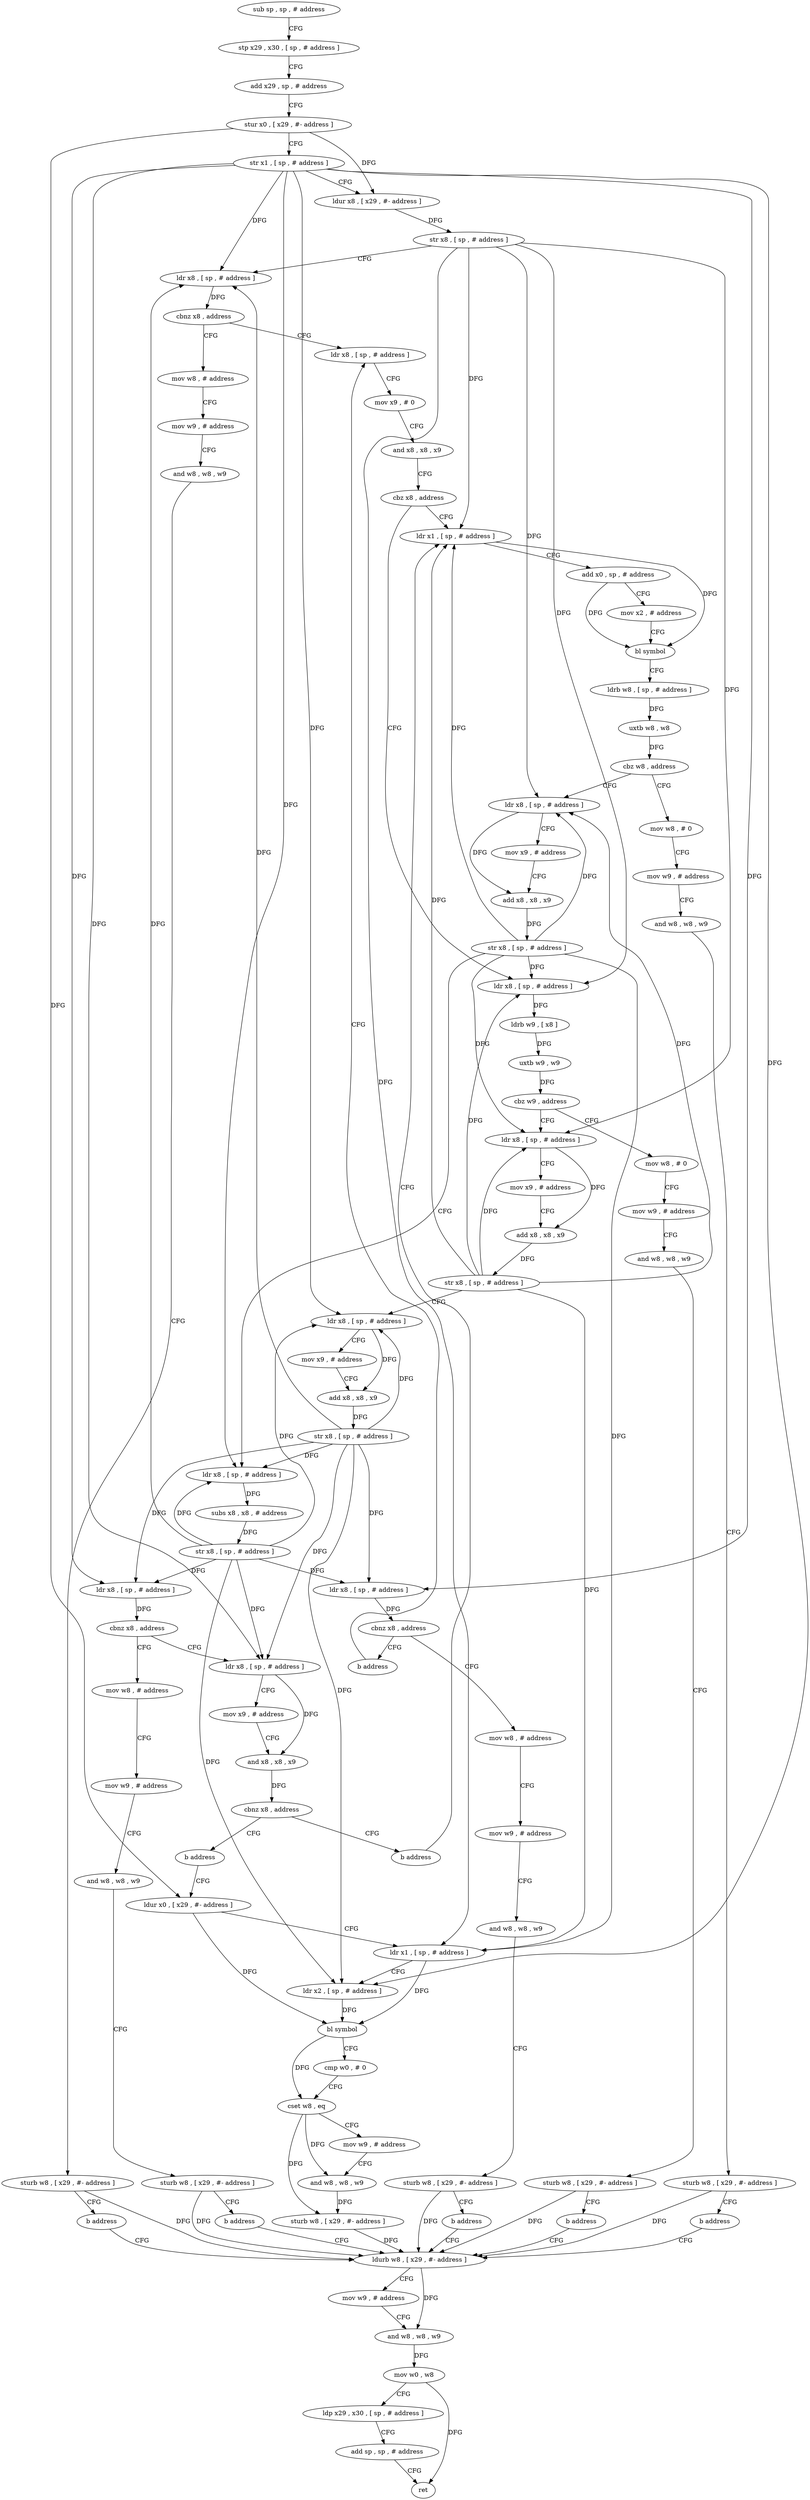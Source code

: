 digraph "func" {
"4243348" [label = "sub sp , sp , # address" ]
"4243352" [label = "stp x29 , x30 , [ sp , # address ]" ]
"4243356" [label = "add x29 , sp , # address" ]
"4243360" [label = "stur x0 , [ x29 , #- address ]" ]
"4243364" [label = "str x1 , [ sp , # address ]" ]
"4243368" [label = "ldur x8 , [ x29 , #- address ]" ]
"4243372" [label = "str x8 , [ sp , # address ]" ]
"4243376" [label = "ldr x8 , [ sp , # address ]" ]
"4243380" [label = "cbnz x8 , address" ]
"4243404" [label = "ldr x8 , [ sp , # address ]" ]
"4243384" [label = "mov w8 , # address" ]
"4243408" [label = "mov x9 , # 0" ]
"4243412" [label = "and x8 , x8 , x9" ]
"4243416" [label = "cbz x8 , address" ]
"4243520" [label = "ldr x1 , [ sp , # address ]" ]
"4243420" [label = "ldr x8 , [ sp , # address ]" ]
"4243388" [label = "mov w9 , # address" ]
"4243392" [label = "and w8 , w8 , w9" ]
"4243396" [label = "sturb w8 , [ x29 , #- address ]" ]
"4243400" [label = "b address" ]
"4243684" [label = "ldurb w8 , [ x29 , #- address ]" ]
"4243524" [label = "add x0 , sp , # address" ]
"4243528" [label = "mov x2 , # address" ]
"4243532" [label = "bl symbol" ]
"4243536" [label = "ldrb w8 , [ sp , # address ]" ]
"4243540" [label = "uxtb w8 , w8" ]
"4243544" [label = "cbz w8 , address" ]
"4243568" [label = "ldr x8 , [ sp , # address ]" ]
"4243548" [label = "mov w8 , # 0" ]
"4243424" [label = "ldrb w9 , [ x8 ]" ]
"4243428" [label = "uxtb w9 , w9" ]
"4243432" [label = "cbz w9 , address" ]
"4243456" [label = "ldr x8 , [ sp , # address ]" ]
"4243436" [label = "mov w8 , # 0" ]
"4243688" [label = "mov w9 , # address" ]
"4243692" [label = "and w8 , w8 , w9" ]
"4243696" [label = "mov w0 , w8" ]
"4243700" [label = "ldp x29 , x30 , [ sp , # address ]" ]
"4243704" [label = "add sp , sp , # address" ]
"4243708" [label = "ret" ]
"4243572" [label = "mov x9 , # address" ]
"4243576" [label = "add x8 , x8 , x9" ]
"4243580" [label = "str x8 , [ sp , # address ]" ]
"4243584" [label = "ldr x8 , [ sp , # address ]" ]
"4243588" [label = "subs x8 , x8 , # address" ]
"4243592" [label = "str x8 , [ sp , # address ]" ]
"4243596" [label = "ldr x8 , [ sp , # address ]" ]
"4243600" [label = "cbnz x8 , address" ]
"4243624" [label = "ldr x8 , [ sp , # address ]" ]
"4243604" [label = "mov w8 , # address" ]
"4243552" [label = "mov w9 , # address" ]
"4243556" [label = "and w8 , w8 , w9" ]
"4243560" [label = "sturb w8 , [ x29 , #- address ]" ]
"4243564" [label = "b address" ]
"4243460" [label = "mov x9 , # address" ]
"4243464" [label = "add x8 , x8 , x9" ]
"4243468" [label = "str x8 , [ sp , # address ]" ]
"4243472" [label = "ldr x8 , [ sp , # address ]" ]
"4243476" [label = "mov x9 , # address" ]
"4243480" [label = "add x8 , x8 , x9" ]
"4243484" [label = "str x8 , [ sp , # address ]" ]
"4243488" [label = "ldr x8 , [ sp , # address ]" ]
"4243492" [label = "cbnz x8 , address" ]
"4243516" [label = "b address" ]
"4243496" [label = "mov w8 , # address" ]
"4243440" [label = "mov w9 , # address" ]
"4243444" [label = "and w8 , w8 , w9" ]
"4243448" [label = "sturb w8 , [ x29 , #- address ]" ]
"4243452" [label = "b address" ]
"4243628" [label = "mov x9 , # address" ]
"4243632" [label = "and x8 , x8 , x9" ]
"4243636" [label = "cbnz x8 , address" ]
"4243644" [label = "b address" ]
"4243640" [label = "b address" ]
"4243608" [label = "mov w9 , # address" ]
"4243612" [label = "and w8 , w8 , w9" ]
"4243616" [label = "sturb w8 , [ x29 , #- address ]" ]
"4243620" [label = "b address" ]
"4243500" [label = "mov w9 , # address" ]
"4243504" [label = "and w8 , w8 , w9" ]
"4243508" [label = "sturb w8 , [ x29 , #- address ]" ]
"4243512" [label = "b address" ]
"4243648" [label = "ldur x0 , [ x29 , #- address ]" ]
"4243652" [label = "ldr x1 , [ sp , # address ]" ]
"4243656" [label = "ldr x2 , [ sp , # address ]" ]
"4243660" [label = "bl symbol" ]
"4243664" [label = "cmp w0 , # 0" ]
"4243668" [label = "cset w8 , eq" ]
"4243672" [label = "mov w9 , # address" ]
"4243676" [label = "and w8 , w8 , w9" ]
"4243680" [label = "sturb w8 , [ x29 , #- address ]" ]
"4243348" -> "4243352" [ label = "CFG" ]
"4243352" -> "4243356" [ label = "CFG" ]
"4243356" -> "4243360" [ label = "CFG" ]
"4243360" -> "4243364" [ label = "CFG" ]
"4243360" -> "4243368" [ label = "DFG" ]
"4243360" -> "4243648" [ label = "DFG" ]
"4243364" -> "4243368" [ label = "CFG" ]
"4243364" -> "4243376" [ label = "DFG" ]
"4243364" -> "4243584" [ label = "DFG" ]
"4243364" -> "4243596" [ label = "DFG" ]
"4243364" -> "4243472" [ label = "DFG" ]
"4243364" -> "4243488" [ label = "DFG" ]
"4243364" -> "4243624" [ label = "DFG" ]
"4243364" -> "4243656" [ label = "DFG" ]
"4243368" -> "4243372" [ label = "DFG" ]
"4243372" -> "4243376" [ label = "CFG" ]
"4243372" -> "4243520" [ label = "DFG" ]
"4243372" -> "4243420" [ label = "DFG" ]
"4243372" -> "4243568" [ label = "DFG" ]
"4243372" -> "4243456" [ label = "DFG" ]
"4243372" -> "4243652" [ label = "DFG" ]
"4243376" -> "4243380" [ label = "DFG" ]
"4243380" -> "4243404" [ label = "CFG" ]
"4243380" -> "4243384" [ label = "CFG" ]
"4243404" -> "4243408" [ label = "CFG" ]
"4243384" -> "4243388" [ label = "CFG" ]
"4243408" -> "4243412" [ label = "CFG" ]
"4243412" -> "4243416" [ label = "CFG" ]
"4243416" -> "4243520" [ label = "CFG" ]
"4243416" -> "4243420" [ label = "CFG" ]
"4243520" -> "4243524" [ label = "CFG" ]
"4243520" -> "4243532" [ label = "DFG" ]
"4243420" -> "4243424" [ label = "DFG" ]
"4243388" -> "4243392" [ label = "CFG" ]
"4243392" -> "4243396" [ label = "CFG" ]
"4243396" -> "4243400" [ label = "CFG" ]
"4243396" -> "4243684" [ label = "DFG" ]
"4243400" -> "4243684" [ label = "CFG" ]
"4243684" -> "4243688" [ label = "CFG" ]
"4243684" -> "4243692" [ label = "DFG" ]
"4243524" -> "4243528" [ label = "CFG" ]
"4243524" -> "4243532" [ label = "DFG" ]
"4243528" -> "4243532" [ label = "CFG" ]
"4243532" -> "4243536" [ label = "CFG" ]
"4243536" -> "4243540" [ label = "DFG" ]
"4243540" -> "4243544" [ label = "DFG" ]
"4243544" -> "4243568" [ label = "CFG" ]
"4243544" -> "4243548" [ label = "CFG" ]
"4243568" -> "4243572" [ label = "CFG" ]
"4243568" -> "4243576" [ label = "DFG" ]
"4243548" -> "4243552" [ label = "CFG" ]
"4243424" -> "4243428" [ label = "DFG" ]
"4243428" -> "4243432" [ label = "DFG" ]
"4243432" -> "4243456" [ label = "CFG" ]
"4243432" -> "4243436" [ label = "CFG" ]
"4243456" -> "4243460" [ label = "CFG" ]
"4243456" -> "4243464" [ label = "DFG" ]
"4243436" -> "4243440" [ label = "CFG" ]
"4243688" -> "4243692" [ label = "CFG" ]
"4243692" -> "4243696" [ label = "DFG" ]
"4243696" -> "4243700" [ label = "CFG" ]
"4243696" -> "4243708" [ label = "DFG" ]
"4243700" -> "4243704" [ label = "CFG" ]
"4243704" -> "4243708" [ label = "CFG" ]
"4243572" -> "4243576" [ label = "CFG" ]
"4243576" -> "4243580" [ label = "DFG" ]
"4243580" -> "4243584" [ label = "CFG" ]
"4243580" -> "4243520" [ label = "DFG" ]
"4243580" -> "4243420" [ label = "DFG" ]
"4243580" -> "4243568" [ label = "DFG" ]
"4243580" -> "4243456" [ label = "DFG" ]
"4243580" -> "4243652" [ label = "DFG" ]
"4243584" -> "4243588" [ label = "DFG" ]
"4243588" -> "4243592" [ label = "DFG" ]
"4243592" -> "4243596" [ label = "DFG" ]
"4243592" -> "4243376" [ label = "DFG" ]
"4243592" -> "4243584" [ label = "DFG" ]
"4243592" -> "4243472" [ label = "DFG" ]
"4243592" -> "4243488" [ label = "DFG" ]
"4243592" -> "4243624" [ label = "DFG" ]
"4243592" -> "4243656" [ label = "DFG" ]
"4243596" -> "4243600" [ label = "DFG" ]
"4243600" -> "4243624" [ label = "CFG" ]
"4243600" -> "4243604" [ label = "CFG" ]
"4243624" -> "4243628" [ label = "CFG" ]
"4243624" -> "4243632" [ label = "DFG" ]
"4243604" -> "4243608" [ label = "CFG" ]
"4243552" -> "4243556" [ label = "CFG" ]
"4243556" -> "4243560" [ label = "CFG" ]
"4243560" -> "4243564" [ label = "CFG" ]
"4243560" -> "4243684" [ label = "DFG" ]
"4243564" -> "4243684" [ label = "CFG" ]
"4243460" -> "4243464" [ label = "CFG" ]
"4243464" -> "4243468" [ label = "DFG" ]
"4243468" -> "4243472" [ label = "CFG" ]
"4243468" -> "4243520" [ label = "DFG" ]
"4243468" -> "4243420" [ label = "DFG" ]
"4243468" -> "4243568" [ label = "DFG" ]
"4243468" -> "4243456" [ label = "DFG" ]
"4243468" -> "4243652" [ label = "DFG" ]
"4243472" -> "4243476" [ label = "CFG" ]
"4243472" -> "4243480" [ label = "DFG" ]
"4243476" -> "4243480" [ label = "CFG" ]
"4243480" -> "4243484" [ label = "DFG" ]
"4243484" -> "4243488" [ label = "DFG" ]
"4243484" -> "4243376" [ label = "DFG" ]
"4243484" -> "4243584" [ label = "DFG" ]
"4243484" -> "4243596" [ label = "DFG" ]
"4243484" -> "4243472" [ label = "DFG" ]
"4243484" -> "4243624" [ label = "DFG" ]
"4243484" -> "4243656" [ label = "DFG" ]
"4243488" -> "4243492" [ label = "DFG" ]
"4243492" -> "4243516" [ label = "CFG" ]
"4243492" -> "4243496" [ label = "CFG" ]
"4243516" -> "4243404" [ label = "CFG" ]
"4243496" -> "4243500" [ label = "CFG" ]
"4243440" -> "4243444" [ label = "CFG" ]
"4243444" -> "4243448" [ label = "CFG" ]
"4243448" -> "4243452" [ label = "CFG" ]
"4243448" -> "4243684" [ label = "DFG" ]
"4243452" -> "4243684" [ label = "CFG" ]
"4243628" -> "4243632" [ label = "CFG" ]
"4243632" -> "4243636" [ label = "DFG" ]
"4243636" -> "4243644" [ label = "CFG" ]
"4243636" -> "4243640" [ label = "CFG" ]
"4243644" -> "4243520" [ label = "CFG" ]
"4243640" -> "4243648" [ label = "CFG" ]
"4243608" -> "4243612" [ label = "CFG" ]
"4243612" -> "4243616" [ label = "CFG" ]
"4243616" -> "4243620" [ label = "CFG" ]
"4243616" -> "4243684" [ label = "DFG" ]
"4243620" -> "4243684" [ label = "CFG" ]
"4243500" -> "4243504" [ label = "CFG" ]
"4243504" -> "4243508" [ label = "CFG" ]
"4243508" -> "4243512" [ label = "CFG" ]
"4243508" -> "4243684" [ label = "DFG" ]
"4243512" -> "4243684" [ label = "CFG" ]
"4243648" -> "4243652" [ label = "CFG" ]
"4243648" -> "4243660" [ label = "DFG" ]
"4243652" -> "4243656" [ label = "CFG" ]
"4243652" -> "4243660" [ label = "DFG" ]
"4243656" -> "4243660" [ label = "DFG" ]
"4243660" -> "4243664" [ label = "CFG" ]
"4243660" -> "4243668" [ label = "DFG" ]
"4243664" -> "4243668" [ label = "CFG" ]
"4243668" -> "4243672" [ label = "CFG" ]
"4243668" -> "4243676" [ label = "DFG" ]
"4243668" -> "4243680" [ label = "DFG" ]
"4243672" -> "4243676" [ label = "CFG" ]
"4243676" -> "4243680" [ label = "DFG" ]
"4243680" -> "4243684" [ label = "DFG" ]
}
